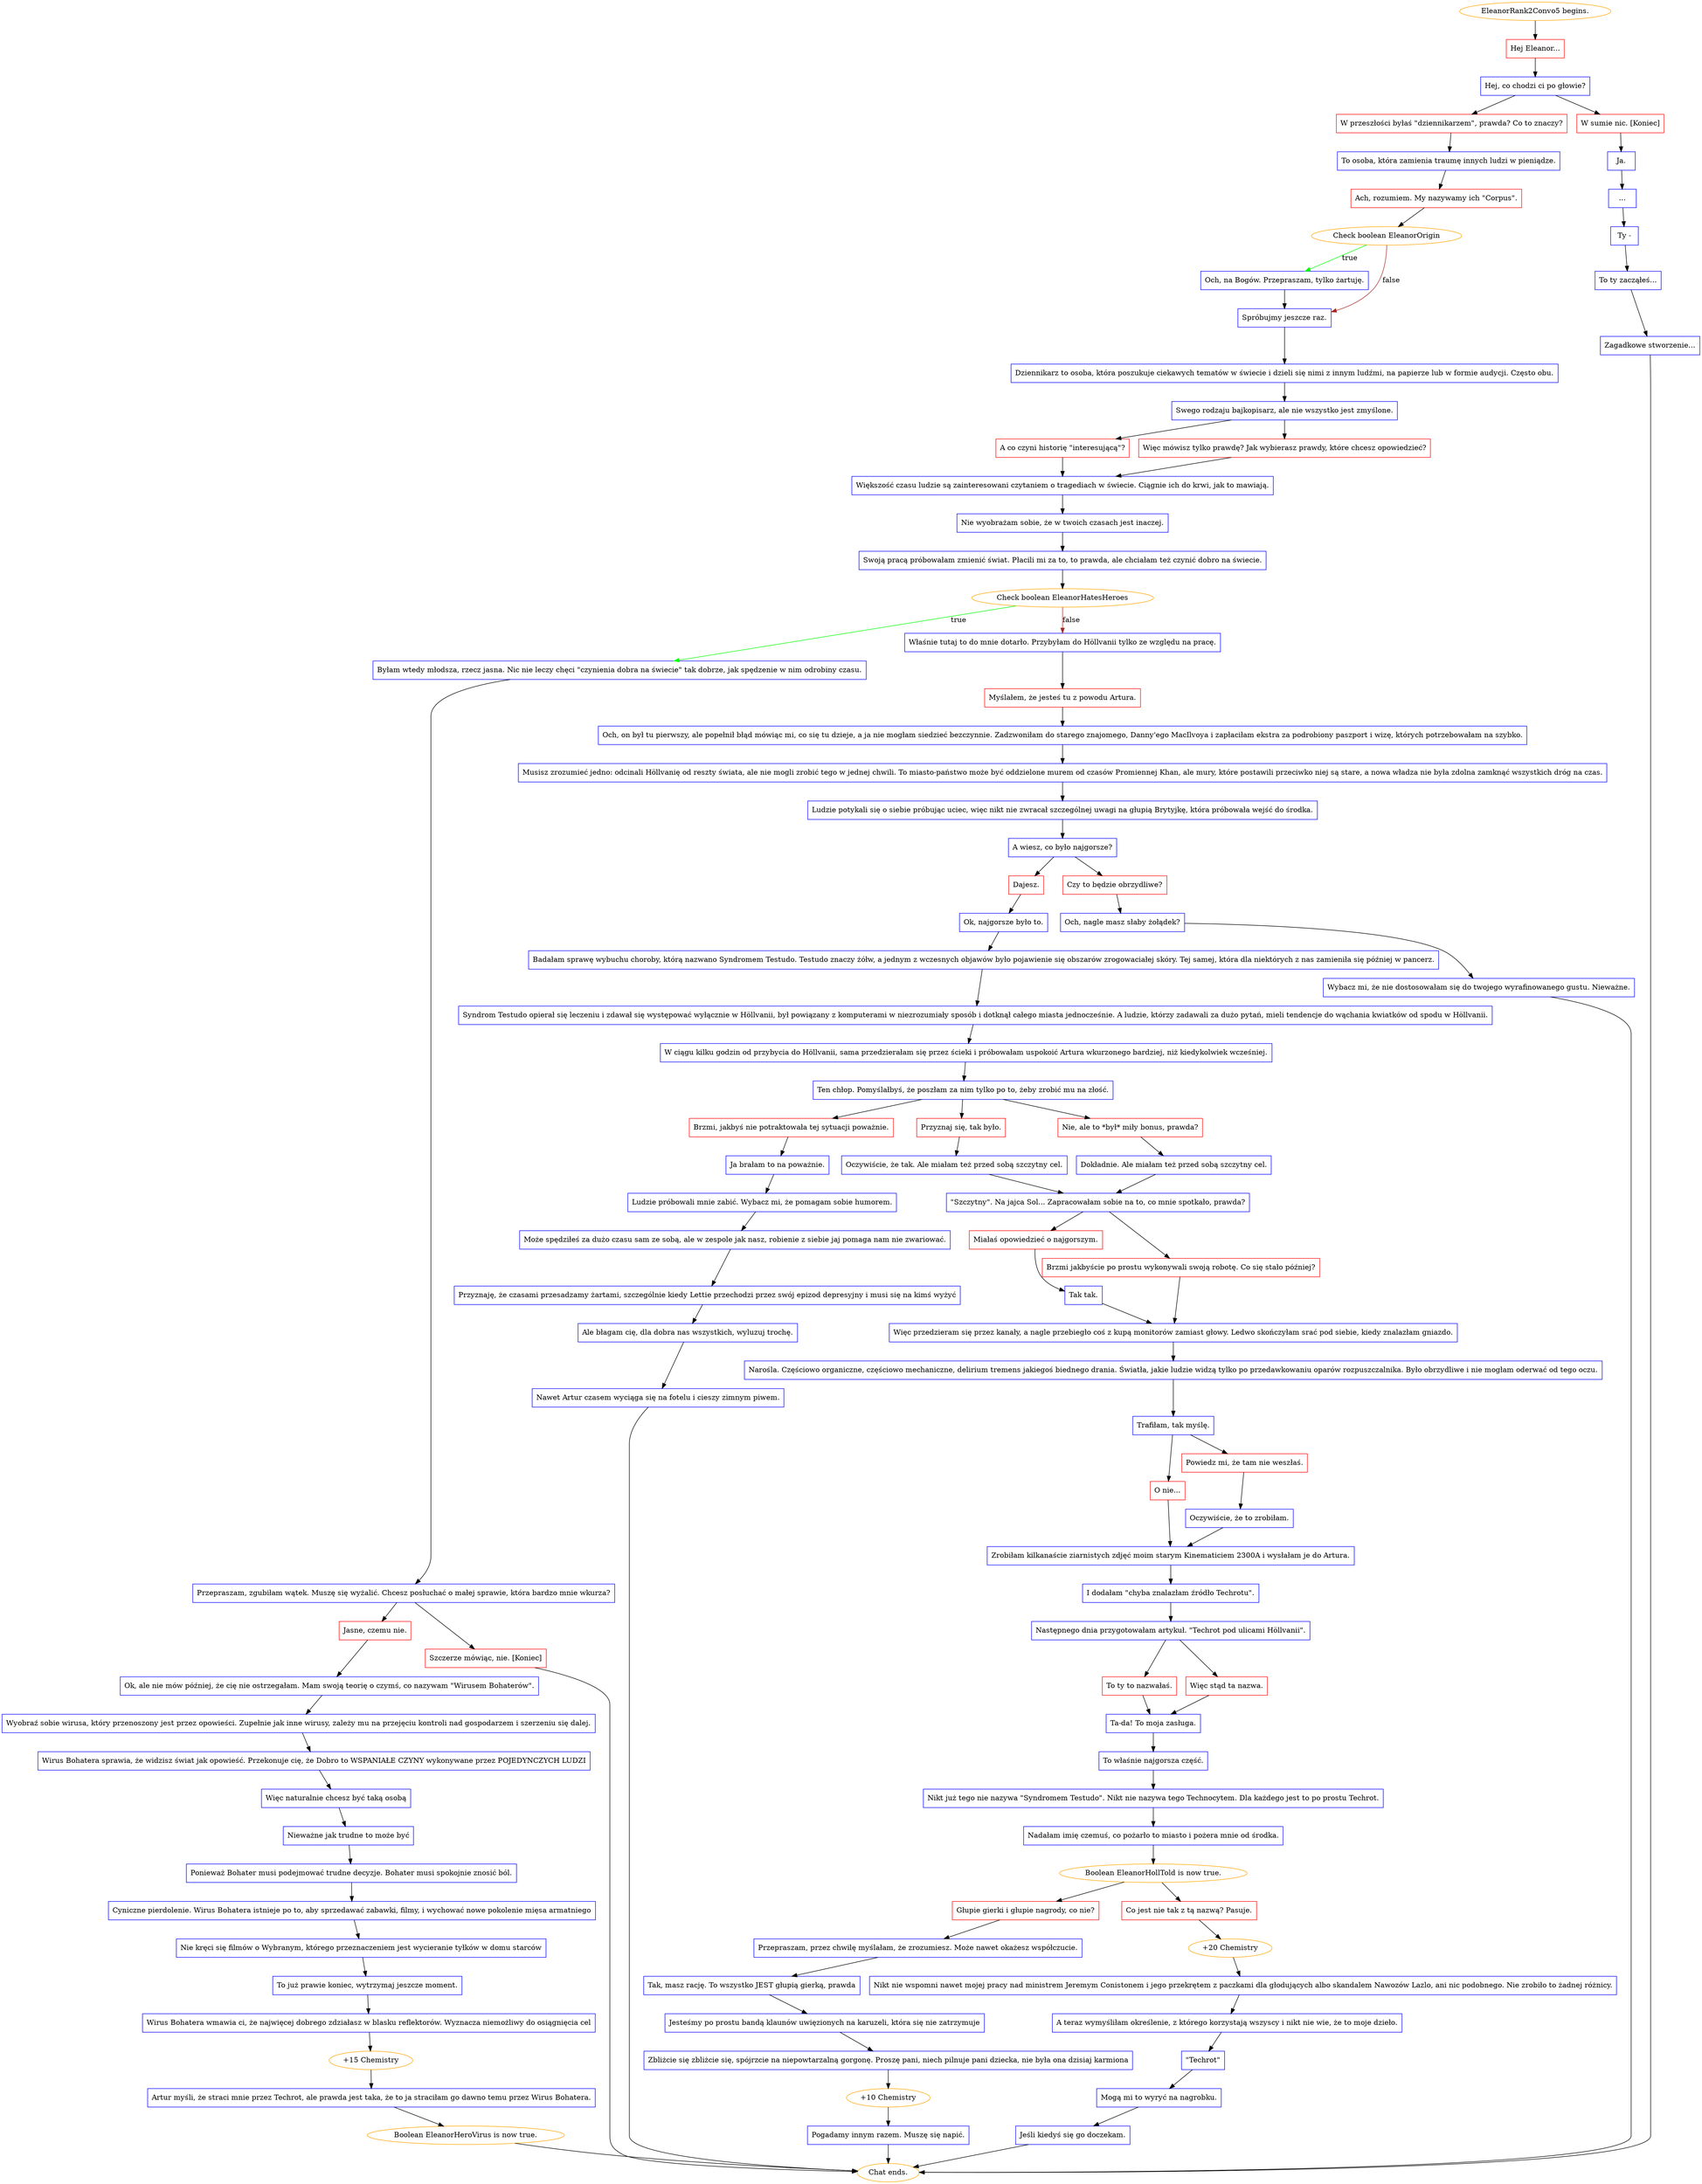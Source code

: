 digraph {
	"EleanorRank2Convo5 begins." [color=orange];
		"EleanorRank2Convo5 begins." -> j3071268005;
	j3071268005 [label="Hej Eleanor...",shape=box,color=red];
		j3071268005 -> j2431419234;
	j2431419234 [label="Hej, co chodzi ci po głowie?",shape=box,color=blue];
		j2431419234 -> j390679388;
		j2431419234 -> j3854183539;
	j390679388 [label="W przeszłości byłaś \"dziennikarzem\", prawda? Co to znaczy?",shape=box,color=red];
		j390679388 -> j206911860;
	j3854183539 [label="W sumie nic. [Koniec]",shape=box,color=red];
		j3854183539 -> j3733275769;
	j206911860 [label="To osoba, która zamienia traumę innych ludzi w pieniądze.",shape=box,color=blue];
		j206911860 -> j940757308;
	j3733275769 [label="Ja.",shape=box,color=blue];
		j3733275769 -> j1700768268;
	j940757308 [label="Ach, rozumiem. My nazywamy ich \"Corpus\".",shape=box,color=red];
		j940757308 -> j2127172605;
	j1700768268 [label="...",shape=box,color=blue];
		j1700768268 -> j1374108665;
	j2127172605 [label="Check boolean EleanorOrigin",color=orange];
		j2127172605 -> j4069545112 [label=true,color=green];
		j2127172605 -> j2252348950 [label=false,color=brown];
	j1374108665 [label="Ty -",shape=box,color=blue];
		j1374108665 -> j3297537016;
	j4069545112 [label="Och, na Bogów. Przepraszam, tylko żartuję.",shape=box,color=blue];
		j4069545112 -> j2252348950;
	j2252348950 [label="Spróbujmy jeszcze raz.",shape=box,color=blue];
		j2252348950 -> j2142848092;
	j3297537016 [label="To ty zacząłeś...",shape=box,color=blue];
		j3297537016 -> j3137061765;
	j2142848092 [label="Dziennikarz to osoba, która poszukuje ciekawych tematów w świecie i dzieli się nimi z innym ludźmi, na papierze lub w formie audycji. Często obu.",shape=box,color=blue];
		j2142848092 -> j891112666;
	j3137061765 [label="Zagadkowe stworzenie...",shape=box,color=blue];
		j3137061765 -> "Chat ends.";
	j891112666 [label="Swego rodzaju bajkopisarz, ale nie wszystko jest zmyślone.",shape=box,color=blue];
		j891112666 -> j2747701137;
		j891112666 -> j3122826573;
	"Chat ends." [color=orange];
	j2747701137 [label="A co czyni historię \"interesującą\"?",shape=box,color=red];
		j2747701137 -> j2265401711;
	j3122826573 [label="Więc mówisz tylko prawdę? Jak wybierasz prawdy, które chcesz opowiedzieć?",shape=box,color=red];
		j3122826573 -> j2265401711;
	j2265401711 [label="Większość czasu ludzie są zainteresowani czytaniem o tragediach w świecie. Ciągnie ich do krwi, jak to mawiają.",shape=box,color=blue];
		j2265401711 -> j353181670;
	j353181670 [label="Nie wyobrażam sobie, że w twoich czasach jest inaczej.",shape=box,color=blue];
		j353181670 -> j4045040446;
	j4045040446 [label="Swoją pracą próbowałam zmienić świat. Płacili mi za to, to prawda, ale chciałam też czynić dobro na świecie.",shape=box,color=blue];
		j4045040446 -> j2916376111;
	j2916376111 [label="Check boolean EleanorHatesHeroes",color=orange];
		j2916376111 -> j4227702438 [label=true,color=green];
		j2916376111 -> j585276336 [label=false,color=brown];
	j4227702438 [label="Byłam wtedy młodsza, rzecz jasna. Nic nie leczy chęci \"czynienia dobra na świecie\" tak dobrze, jak spędzenie w nim odrobiny czasu.",shape=box,color=blue];
		j4227702438 -> j4120040951;
	j585276336 [label="Właśnie tutaj to do mnie dotarło. Przybyłam do Höllvanii tylko ze względu na pracę.",shape=box,color=blue];
		j585276336 -> j3106996877;
	j4120040951 [label="Przepraszam, zgubiłam wątek. Muszę się wyżalić. Chcesz posłuchać o małej sprawie, która bardzo mnie wkurza?",shape=box,color=blue];
		j4120040951 -> j3824553754;
		j4120040951 -> j2546018625;
	j3106996877 [label="Myślałem, że jesteś tu z powodu Artura.",shape=box,color=red];
		j3106996877 -> j1572027369;
	j3824553754 [label="Jasne, czemu nie.",shape=box,color=red];
		j3824553754 -> j1666375044;
	j2546018625 [label="Szczerze mówiąc, nie. [Koniec]",shape=box,color=red];
		j2546018625 -> "Chat ends.";
	j1572027369 [label="Och, on był tu pierwszy, ale popełnił błąd mówiąc mi, co się tu dzieje, a ja nie mogłam siedzieć bezczynnie. Zadzwoniłam do starego znajomego, Danny'ego MacIlvoya i zapłaciłam ekstra za podrobiony paszport i wizę, których potrzebowałam na szybko.",shape=box,color=blue];
		j1572027369 -> j1480742393;
	j1666375044 [label="Ok, ale nie mów później, że cię nie ostrzegałam. Mam swoją teorię o czymś, co nazywam \"Wirusem Bohaterów\".",shape=box,color=blue];
		j1666375044 -> j328503032;
	j1480742393 [label="Musisz zrozumieć jedno: odcinali Höllvanię od reszty świata, ale nie mogli zrobić tego w jednej chwili. To miasto-państwo może być oddzielone murem od czasów Promiennej Khan, ale mury, które postawili przeciwko niej są stare, a nowa władza nie była zdolna zamknąć wszystkich dróg na czas.",shape=box,color=blue];
		j1480742393 -> j3028591283;
	j328503032 [label="Wyobraź sobie wirusa, który przenoszony jest przez opowieści. Zupełnie jak inne wirusy, zależy mu na przejęciu kontroli nad gospodarzem i szerzeniu się dalej.",shape=box,color=blue];
		j328503032 -> j1928358674;
	j3028591283 [label="Ludzie potykali się o siebie próbując uciec, więc nikt nie zwracał szczególnej uwagi na głupią Brytyjkę, która próbowała wejść do środka.",shape=box,color=blue];
		j3028591283 -> j2237578804;
	j1928358674 [label="Wirus Bohatera sprawia, że widzisz świat jak opowieść. Przekonuje cię, że Dobro to WSPANIAŁE CZYNY wykonywane przez POJEDYNCZYCH LUDZI",shape=box,color=blue];
		j1928358674 -> j1863084352;
	j2237578804 [label="A wiesz, co było najgorsze?",shape=box,color=blue];
		j2237578804 -> j434874213;
		j2237578804 -> j2205905513;
	j1863084352 [label="Więc naturalnie chcesz być taką osobą",shape=box,color=blue];
		j1863084352 -> j634307067;
	j434874213 [label="Dajesz.",shape=box,color=red];
		j434874213 -> j4202403302;
	j2205905513 [label="Czy to będzie obrzydliwe?",shape=box,color=red];
		j2205905513 -> j1519749467;
	j634307067 [label="Nieważne jak trudne to może być",shape=box,color=blue];
		j634307067 -> j46708068;
	j4202403302 [label="Ok, najgorsze było to.",shape=box,color=blue];
		j4202403302 -> j2262468084;
	j1519749467 [label="Och, nagle masz słaby żołądek?",shape=box,color=blue];
		j1519749467 -> j1899788922;
	j46708068 [label="Ponieważ Bohater musi podejmować trudne decyzje. Bohater musi spokojnie znosić ból.",shape=box,color=blue];
		j46708068 -> j320451628;
	j2262468084 [label="Badałam sprawę wybuchu choroby, którą nazwano Syndromem Testudo. Testudo znaczy żółw, a jednym z wczesnych objawów było pojawienie się obszarów zrogowaciałej skóry. Tej samej, która dla niektórych z nas zamieniła się później w pancerz.",shape=box,color=blue];
		j2262468084 -> j1144872572;
	j1899788922 [label="Wybacz mi, że nie dostosowałam się do twojego wyrafinowanego gustu. Nieważne.",shape=box,color=blue];
		j1899788922 -> "Chat ends.";
	j320451628 [label="Cyniczne pierdolenie. Wirus Bohatera istnieje po to, aby sprzedawać zabawki, filmy, i wychować nowe pokolenie mięsa armatniego",shape=box,color=blue];
		j320451628 -> j522974744;
	j1144872572 [label="Syndrom Testudo opierał się leczeniu i zdawał się występować wyłącznie w Höllvanii, był powiązany z komputerami w niezrozumiały sposób i dotknął całego miasta jednocześnie. A ludzie, którzy zadawali za dużo pytań, mieli tendencje do wąchania kwiatków od spodu w Höllvanii.",shape=box,color=blue];
		j1144872572 -> j1392862073;
	j522974744 [label="Nie kręci się filmów o Wybranym, którego przeznaczeniem jest wycieranie tyłków w domu starców",shape=box,color=blue];
		j522974744 -> j3839653259;
	j1392862073 [label="W ciągu kilku godzin od przybycia do Höllvanii, sama przedzierałam się przez ścieki i próbowałam uspokoić Artura wkurzonego bardziej, niż kiedykolwiek wcześniej.",shape=box,color=blue];
		j1392862073 -> j2540140219;
	j3839653259 [label="To już prawie koniec, wytrzymaj jeszcze moment.",shape=box,color=blue];
		j3839653259 -> j2966589830;
	j2540140219 [label="Ten chłop. Pomyślałbyś, że poszłam za nim tylko po to, żeby zrobić mu na złość.",shape=box,color=blue];
		j2540140219 -> j3915815249;
		j2540140219 -> j261555133;
		j2540140219 -> j4149868130;
	j2966589830 [label="Wirus Bohatera wmawia ci, że najwięcej dobrego zdziałasz w blasku reflektorów. Wyznacza niemożliwy do osiągnięcia cel",shape=box,color=blue];
		j2966589830 -> j3660914780;
	j3915815249 [label="Brzmi, jakbyś nie potraktowała tej sytuacji poważnie.",shape=box,color=red];
		j3915815249 -> j33700991;
	j261555133 [label="Przyznaj się, tak było.",shape=box,color=red];
		j261555133 -> j1330227087;
	j4149868130 [label="Nie, ale to *był* miły bonus, prawda?",shape=box,color=red];
		j4149868130 -> j1168286010;
	j3660914780 [label="+15 Chemistry",color=orange];
		j3660914780 -> j1768814045;
	j33700991 [label="Ja brałam to na poważnie.",shape=box,color=blue];
		j33700991 -> j1795886716;
	j1330227087 [label="Oczywiście, że tak. Ale miałam też przed sobą szczytny cel.",shape=box,color=blue];
		j1330227087 -> j2205516325;
	j1168286010 [label="Dokładnie. Ale miałam też przed sobą szczytny cel.",shape=box,color=blue];
		j1168286010 -> j2205516325;
	j1768814045 [label="Artur myśli, że straci mnie przez Techrot, ale prawda jest taka, że to ja straciłam go dawno temu przez Wirus Bohatera.",shape=box,color=blue];
		j1768814045 -> j3440758730;
	j1795886716 [label="Ludzie próbowali mnie zabić. Wybacz mi, że pomagam sobie humorem.",shape=box,color=blue];
		j1795886716 -> j801690560;
	j2205516325 [label="\"Szczytny\". Na jajca Sol... Zapracowałam sobie na to, co mnie spotkało, prawda?",shape=box,color=blue];
		j2205516325 -> j4064398821;
		j2205516325 -> j453496498;
	j3440758730 [label="Boolean EleanorHeroVirus is now true.",color=orange];
		j3440758730 -> "Chat ends.";
	j801690560 [label="Może spędziłeś za dużo czasu sam ze sobą, ale w zespole jak nasz, robienie z siebie jaj pomaga nam nie zwariować.",shape=box,color=blue];
		j801690560 -> j435641900;
	j4064398821 [label="Miałaś opowiedzieć o najgorszym.",shape=box,color=red];
		j4064398821 -> j1495931562;
	j453496498 [label="Brzmi jakbyście po prostu wykonywali swoją robotę. Co się stało później?",shape=box,color=red];
		j453496498 -> j859584722;
	j435641900 [label="Przyznaję, że czasami przesadzamy żartami, szczególnie kiedy Lettie przechodzi przez swój epizod depresyjny i musi się na kimś wyżyć",shape=box,color=blue];
		j435641900 -> j822027507;
	j1495931562 [label="Tak tak.",shape=box,color=blue];
		j1495931562 -> j859584722;
	j859584722 [label="Więc przedzieram się przez kanały, a nagle przebiegło coś z kupą monitorów zamiast głowy. Ledwo skończyłam srać pod siebie, kiedy znalazłam gniazdo.",shape=box,color=blue];
		j859584722 -> j1662846539;
	j822027507 [label="Ale błagam cię, dla dobra nas wszystkich, wyluzuj trochę.",shape=box,color=blue];
		j822027507 -> j1823904511;
	j1662846539 [label="Narośla. Częściowo organiczne, częściowo mechaniczne, delirium tremens jakiegoś biednego drania. Światła, jakie ludzie widzą tylko po przedawkowaniu oparów rozpuszczalnika. Było obrzydliwe i nie mogłam oderwać od tego oczu.",shape=box,color=blue];
		j1662846539 -> j229802488;
	j1823904511 [label="Nawet Artur czasem wyciąga się na fotelu i cieszy zimnym piwem.",shape=box,color=blue];
		j1823904511 -> "Chat ends.";
	j229802488 [label="Trafiłam, tak myślę.",shape=box,color=blue];
		j229802488 -> j4020851270;
		j229802488 -> j3402166343;
	j4020851270 [label="O nie...",shape=box,color=red];
		j4020851270 -> j847515199;
	j3402166343 [label="Powiedz mi, że tam nie weszłaś.",shape=box,color=red];
		j3402166343 -> j1874672609;
	j847515199 [label="Zrobiłam kilkanaście ziarnistych zdjęć moim starym Kinematiciem 2300A i wysłałam je do Artura.",shape=box,color=blue];
		j847515199 -> j2786954608;
	j1874672609 [label="Oczywiście, że to zrobiłam.",shape=box,color=blue];
		j1874672609 -> j847515199;
	j2786954608 [label="I dodałam \"chyba znalazłam źródło Techrotu\".",shape=box,color=blue];
		j2786954608 -> j939786131;
	j939786131 [label="Następnego dnia przygotowałam artykuł. \"Techrot pod ulicami Höllvanii\".",shape=box,color=blue];
		j939786131 -> j883432476;
		j939786131 -> j2477338105;
	j883432476 [label="To ty to nazwałaś.",shape=box,color=red];
		j883432476 -> j3746086780;
	j2477338105 [label="Więc stąd ta nazwa.",shape=box,color=red];
		j2477338105 -> j3746086780;
	j3746086780 [label="Ta-da! To moja zasługa.",shape=box,color=blue];
		j3746086780 -> j1325120997;
	j1325120997 [label="To właśnie najgorsza część.",shape=box,color=blue];
		j1325120997 -> j4083003902;
	j4083003902 [label="Nikt już tego nie nazywa \"Syndromem Testudo\". Nikt nie nazywa tego Technocytem. Dla każdego jest to po prostu Techrot.",shape=box,color=blue];
		j4083003902 -> j3461389535;
	j3461389535 [label="Nadałam imię czemuś, co pożarło to miasto i pożera mnie od środka.",shape=box,color=blue];
		j3461389535 -> j1265973904;
	j1265973904 [label="Boolean EleanorHollTold is now true.",color=orange];
		j1265973904 -> j1069291458;
		j1265973904 -> j3083425966;
	j1069291458 [label="Głupie gierki i głupie nagrody, co nie?",shape=box,color=red];
		j1069291458 -> j4128319191;
	j3083425966 [label="Co jest nie tak z tą nazwą? Pasuje.",shape=box,color=red];
		j3083425966 -> j2436119233;
	j4128319191 [label="Przepraszam, przez chwilę myślałam, że zrozumiesz. Może nawet okażesz współczucie.",shape=box,color=blue];
		j4128319191 -> j967899318;
	j2436119233 [label="+20 Chemistry",color=orange];
		j2436119233 -> j360298694;
	j967899318 [label="Tak, masz rację. To wszystko JEST głupią gierką, prawda",shape=box,color=blue];
		j967899318 -> j1034620626;
	j360298694 [label="Nikt nie wspomni nawet mojej pracy nad ministrem Jeremym Conistonem i jego przekrętem z paczkami dla głodujących albo skandalem Nawozów Lazlo, ani nic podobnego. Nie zrobiło to żadnej różnicy.",shape=box,color=blue];
		j360298694 -> j3028735377;
	j1034620626 [label="Jesteśmy po prostu bandą klaunów uwięzionych na karuzeli, która się nie zatrzymuje",shape=box,color=blue];
		j1034620626 -> j1901986500;
	j3028735377 [label="A teraz wymyśliłam określenie, z którego korzystają wszyscy i nikt nie wie, że to moje dzieło.",shape=box,color=blue];
		j3028735377 -> j4073564142;
	j1901986500 [label="Zbliżcie się zbliżcie się, spójrzcie na niepowtarzalną gorgonę. Proszę pani, niech pilnuje pani dziecka, nie była ona dzisiaj karmiona",shape=box,color=blue];
		j1901986500 -> j1422655596;
	j4073564142 [label="\"Techrot\"",shape=box,color=blue];
		j4073564142 -> j397498375;
	j1422655596 [label="+10 Chemistry",color=orange];
		j1422655596 -> j2539903741;
	j397498375 [label="Mogą mi to wyryć na nagrobku.",shape=box,color=blue];
		j397498375 -> j2591029622;
	j2539903741 [label="Pogadamy innym razem. Muszę się napić.",shape=box,color=blue];
		j2539903741 -> "Chat ends.";
	j2591029622 [label="Jeśli kiedyś się go doczekam.",shape=box,color=blue];
		j2591029622 -> "Chat ends.";
}